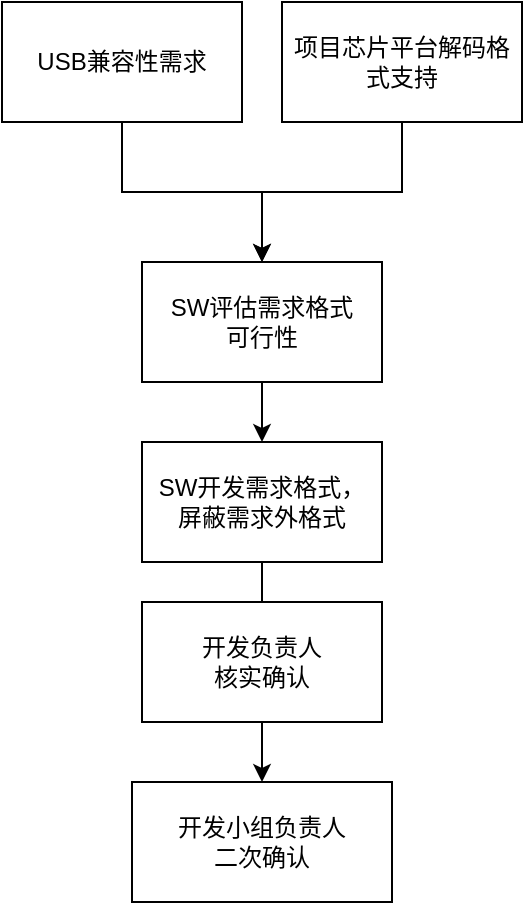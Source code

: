 <mxfile version="20.8.1" type="github">
  <diagram id="Con1T22eHVNJqCQr2k7E" name="第 1 页">
    <mxGraphModel dx="1050" dy="549" grid="1" gridSize="10" guides="1" tooltips="1" connect="1" arrows="1" fold="1" page="1" pageScale="1" pageWidth="827" pageHeight="1169" math="0" shadow="0">
      <root>
        <mxCell id="0" />
        <mxCell id="1" parent="0" />
        <mxCell id="adnNyEh4-D5oAyP5F37u-5" value="" style="edgeStyle=orthogonalEdgeStyle;rounded=0;orthogonalLoop=1;jettySize=auto;html=1;" edge="1" parent="1" source="adnNyEh4-D5oAyP5F37u-1" target="adnNyEh4-D5oAyP5F37u-2">
          <mxGeometry relative="1" as="geometry" />
        </mxCell>
        <mxCell id="adnNyEh4-D5oAyP5F37u-1" value="USB兼容性需求" style="rounded=0;whiteSpace=wrap;html=1;" vertex="1" parent="1">
          <mxGeometry x="90" y="110" width="120" height="60" as="geometry" />
        </mxCell>
        <mxCell id="adnNyEh4-D5oAyP5F37u-6" value="" style="edgeStyle=orthogonalEdgeStyle;rounded=0;orthogonalLoop=1;jettySize=auto;html=1;" edge="1" parent="1" source="adnNyEh4-D5oAyP5F37u-2" target="adnNyEh4-D5oAyP5F37u-3">
          <mxGeometry relative="1" as="geometry" />
        </mxCell>
        <mxCell id="adnNyEh4-D5oAyP5F37u-2" value="SW评估需求格式&lt;br&gt;可行性" style="rounded=0;whiteSpace=wrap;html=1;" vertex="1" parent="1">
          <mxGeometry x="160" y="240" width="120" height="60" as="geometry" />
        </mxCell>
        <mxCell id="adnNyEh4-D5oAyP5F37u-13" value="" style="edgeStyle=orthogonalEdgeStyle;rounded=0;orthogonalLoop=1;jettySize=auto;html=1;" edge="1" parent="1" source="adnNyEh4-D5oAyP5F37u-3" target="adnNyEh4-D5oAyP5F37u-11">
          <mxGeometry relative="1" as="geometry" />
        </mxCell>
        <mxCell id="adnNyEh4-D5oAyP5F37u-3" value="SW开发需求格式，&lt;br&gt;屏蔽需求外格式" style="rounded=0;whiteSpace=wrap;html=1;" vertex="1" parent="1">
          <mxGeometry x="160" y="330" width="120" height="60" as="geometry" />
        </mxCell>
        <mxCell id="adnNyEh4-D5oAyP5F37u-12" style="edgeStyle=orthogonalEdgeStyle;rounded=0;orthogonalLoop=1;jettySize=auto;html=1;" edge="1" parent="1" source="adnNyEh4-D5oAyP5F37u-9" target="adnNyEh4-D5oAyP5F37u-2">
          <mxGeometry relative="1" as="geometry" />
        </mxCell>
        <mxCell id="adnNyEh4-D5oAyP5F37u-9" value="项目芯片平台解码格式支持" style="rounded=0;whiteSpace=wrap;html=1;" vertex="1" parent="1">
          <mxGeometry x="230" y="110" width="120" height="60" as="geometry" />
        </mxCell>
        <mxCell id="adnNyEh4-D5oAyP5F37u-10" value="开发负责人&lt;br&gt;核实确认" style="rounded=0;whiteSpace=wrap;html=1;" vertex="1" parent="1">
          <mxGeometry x="160" y="410" width="120" height="60" as="geometry" />
        </mxCell>
        <mxCell id="adnNyEh4-D5oAyP5F37u-11" value="开发小组负责人&lt;br&gt;二次确认" style="rounded=0;whiteSpace=wrap;html=1;" vertex="1" parent="1">
          <mxGeometry x="155" y="500" width="130" height="60" as="geometry" />
        </mxCell>
      </root>
    </mxGraphModel>
  </diagram>
</mxfile>
